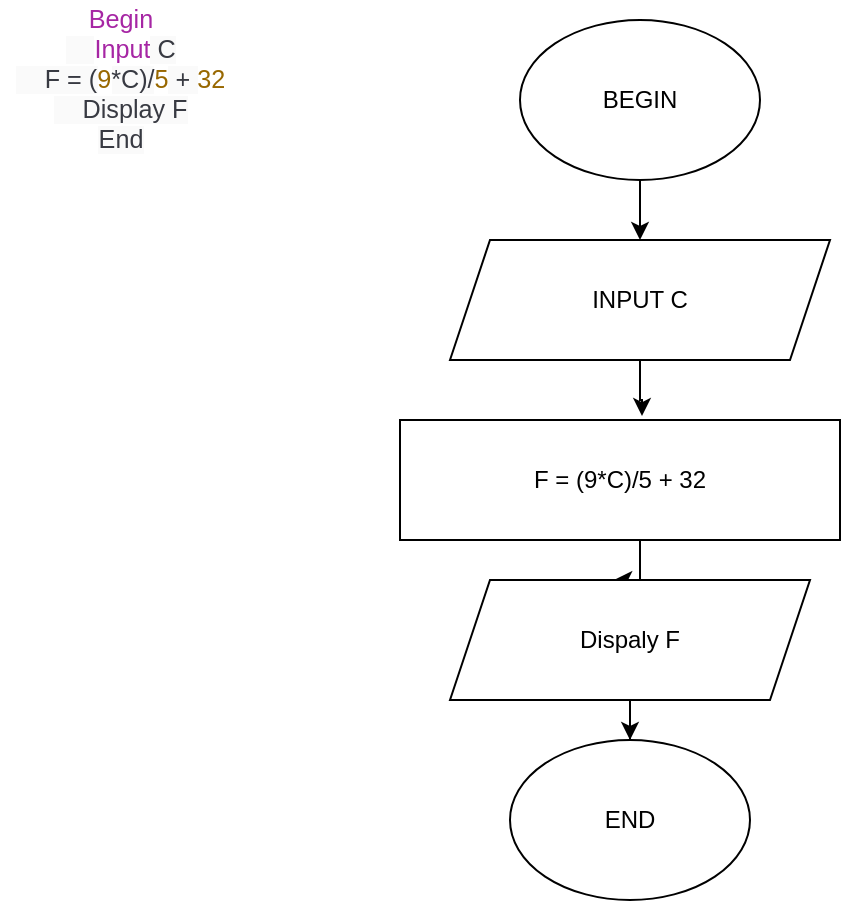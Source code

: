 <mxfile version="16.6.5" type="device"><diagram id="C5RBs43oDa-KdzZeNtuy" name="Page-1"><mxGraphModel dx="1108" dy="527" grid="1" gridSize="10" guides="1" tooltips="1" connect="1" arrows="1" fold="1" page="1" pageScale="1" pageWidth="827" pageHeight="1169" math="0" shadow="0"><root><mxCell id="WIyWlLk6GJQsqaUBKTNV-0"/><mxCell id="WIyWlLk6GJQsqaUBKTNV-1" parent="WIyWlLk6GJQsqaUBKTNV-0"/><mxCell id="L7Dyt5slipXn9y8Nsv1e-6" style="edgeStyle=orthogonalEdgeStyle;rounded=0;orthogonalLoop=1;jettySize=auto;html=1;entryX=0.5;entryY=0;entryDx=0;entryDy=0;fontSize=18;" edge="1" parent="WIyWlLk6GJQsqaUBKTNV-1" source="L7Dyt5slipXn9y8Nsv1e-0" target="L7Dyt5slipXn9y8Nsv1e-1"><mxGeometry relative="1" as="geometry"/></mxCell><mxCell id="L7Dyt5slipXn9y8Nsv1e-0" value="BEGIN" style="ellipse;whiteSpace=wrap;html=1;" vertex="1" parent="WIyWlLk6GJQsqaUBKTNV-1"><mxGeometry x="300" y="30" width="120" height="80" as="geometry"/></mxCell><mxCell id="L7Dyt5slipXn9y8Nsv1e-7" style="edgeStyle=orthogonalEdgeStyle;rounded=0;orthogonalLoop=1;jettySize=auto;html=1;entryX=0.55;entryY=-0.033;entryDx=0;entryDy=0;entryPerimeter=0;fontSize=18;" edge="1" parent="WIyWlLk6GJQsqaUBKTNV-1" source="L7Dyt5slipXn9y8Nsv1e-1" target="L7Dyt5slipXn9y8Nsv1e-2"><mxGeometry relative="1" as="geometry"/></mxCell><mxCell id="L7Dyt5slipXn9y8Nsv1e-1" value="INPUT C" style="shape=parallelogram;perimeter=parallelogramPerimeter;whiteSpace=wrap;html=1;fixedSize=1;" vertex="1" parent="WIyWlLk6GJQsqaUBKTNV-1"><mxGeometry x="265" y="140" width="190" height="60" as="geometry"/></mxCell><mxCell id="L7Dyt5slipXn9y8Nsv1e-8" style="edgeStyle=orthogonalEdgeStyle;rounded=0;orthogonalLoop=1;jettySize=auto;html=1;exitX=0.5;exitY=1;exitDx=0;exitDy=0;entryX=0.456;entryY=0;entryDx=0;entryDy=0;entryPerimeter=0;fontSize=18;" edge="1" parent="WIyWlLk6GJQsqaUBKTNV-1" source="L7Dyt5slipXn9y8Nsv1e-2" target="L7Dyt5slipXn9y8Nsv1e-3"><mxGeometry relative="1" as="geometry"><Array as="points"><mxPoint x="360" y="310"/></Array></mxGeometry></mxCell><mxCell id="L7Dyt5slipXn9y8Nsv1e-2" value="F = (9*C)/5 + 32" style="rounded=0;whiteSpace=wrap;html=1;" vertex="1" parent="WIyWlLk6GJQsqaUBKTNV-1"><mxGeometry x="240" y="230" width="220" height="60" as="geometry"/></mxCell><mxCell id="L7Dyt5slipXn9y8Nsv1e-9" style="edgeStyle=orthogonalEdgeStyle;rounded=0;orthogonalLoop=1;jettySize=auto;html=1;entryX=0.5;entryY=0;entryDx=0;entryDy=0;fontSize=18;" edge="1" parent="WIyWlLk6GJQsqaUBKTNV-1" source="L7Dyt5slipXn9y8Nsv1e-3" target="L7Dyt5slipXn9y8Nsv1e-4"><mxGeometry relative="1" as="geometry"/></mxCell><mxCell id="L7Dyt5slipXn9y8Nsv1e-3" value="Dispaly F" style="shape=parallelogram;perimeter=parallelogramPerimeter;whiteSpace=wrap;html=1;fixedSize=1;" vertex="1" parent="WIyWlLk6GJQsqaUBKTNV-1"><mxGeometry x="265" y="310" width="180" height="60" as="geometry"/></mxCell><mxCell id="L7Dyt5slipXn9y8Nsv1e-4" value="END" style="ellipse;whiteSpace=wrap;html=1;" vertex="1" parent="WIyWlLk6GJQsqaUBKTNV-1"><mxGeometry x="295" y="390" width="120" height="80" as="geometry"/></mxCell><mxCell id="L7Dyt5slipXn9y8Nsv1e-5" value="&lt;span class=&quot;hljs-keyword&quot; style=&quot;box-sizing: border-box ; color: rgb(166 , 38 , 164) ; font-family: , &amp;#34;menlo&amp;#34; , &amp;#34;monaco&amp;#34; , &amp;#34;consolas&amp;#34; , &amp;#34;liberation mono&amp;#34; , &amp;#34;courier new&amp;#34; , monospace ; font-size: 12.6px ; text-align: left&quot;&gt;Begin&lt;/span&gt;&lt;br style=&quot;box-sizing: border-box ; color: rgb(56 , 58 , 66) ; font-family: , &amp;#34;menlo&amp;#34; , &amp;#34;monaco&amp;#34; , &amp;#34;consolas&amp;#34; , &amp;#34;liberation mono&amp;#34; , &amp;#34;courier new&amp;#34; , monospace ; font-size: 12.6px ; text-align: left&quot;&gt;&lt;span style=&quot;color: rgb(56 , 58 , 66) ; font-family: , &amp;#34;menlo&amp;#34; , &amp;#34;monaco&amp;#34; , &amp;#34;consolas&amp;#34; , &amp;#34;liberation mono&amp;#34; , &amp;#34;courier new&amp;#34; , monospace ; font-size: 12.6px ; text-align: left ; background-color: rgb(250 , 250 , 250)&quot;&gt;&amp;nbsp;&amp;nbsp;&amp;nbsp; &lt;/span&gt;&lt;span class=&quot;hljs-keyword&quot; style=&quot;box-sizing: border-box ; color: rgb(166 , 38 , 164) ; font-family: , &amp;#34;menlo&amp;#34; , &amp;#34;monaco&amp;#34; , &amp;#34;consolas&amp;#34; , &amp;#34;liberation mono&amp;#34; , &amp;#34;courier new&amp;#34; , monospace ; font-size: 12.6px ; text-align: left&quot;&gt;Input&lt;/span&gt;&lt;span style=&quot;color: rgb(56 , 58 , 66) ; font-family: , &amp;#34;menlo&amp;#34; , &amp;#34;monaco&amp;#34; , &amp;#34;consolas&amp;#34; , &amp;#34;liberation mono&amp;#34; , &amp;#34;courier new&amp;#34; , monospace ; font-size: 12.6px ; text-align: left ; background-color: rgb(250 , 250 , 250)&quot;&gt; C&lt;/span&gt;&lt;br style=&quot;box-sizing: border-box ; color: rgb(56 , 58 , 66) ; font-family: , &amp;#34;menlo&amp;#34; , &amp;#34;monaco&amp;#34; , &amp;#34;consolas&amp;#34; , &amp;#34;liberation mono&amp;#34; , &amp;#34;courier new&amp;#34; , monospace ; font-size: 12.6px ; text-align: left&quot;&gt;&lt;span style=&quot;color: rgb(56 , 58 , 66) ; font-family: , &amp;#34;menlo&amp;#34; , &amp;#34;monaco&amp;#34; , &amp;#34;consolas&amp;#34; , &amp;#34;liberation mono&amp;#34; , &amp;#34;courier new&amp;#34; , monospace ; font-size: 12.6px ; text-align: left ; background-color: rgb(250 , 250 , 250)&quot;&gt;&amp;nbsp;&amp;nbsp;&amp;nbsp; F = (&lt;/span&gt;&lt;span class=&quot;hljs-number&quot; style=&quot;box-sizing: border-box ; color: rgb(152 , 104 , 1) ; font-family: , &amp;#34;menlo&amp;#34; , &amp;#34;monaco&amp;#34; , &amp;#34;consolas&amp;#34; , &amp;#34;liberation mono&amp;#34; , &amp;#34;courier new&amp;#34; , monospace ; font-size: 12.6px ; text-align: left&quot;&gt;9&lt;/span&gt;&lt;span style=&quot;color: rgb(56 , 58 , 66) ; font-family: , &amp;#34;menlo&amp;#34; , &amp;#34;monaco&amp;#34; , &amp;#34;consolas&amp;#34; , &amp;#34;liberation mono&amp;#34; , &amp;#34;courier new&amp;#34; , monospace ; font-size: 12.6px ; text-align: left ; background-color: rgb(250 , 250 , 250)&quot;&gt;*C)/&lt;/span&gt;&lt;span class=&quot;hljs-number&quot; style=&quot;box-sizing: border-box ; color: rgb(152 , 104 , 1) ; font-family: , &amp;#34;menlo&amp;#34; , &amp;#34;monaco&amp;#34; , &amp;#34;consolas&amp;#34; , &amp;#34;liberation mono&amp;#34; , &amp;#34;courier new&amp;#34; , monospace ; font-size: 12.6px ; text-align: left&quot;&gt;5&lt;/span&gt;&lt;span style=&quot;color: rgb(56 , 58 , 66) ; font-family: , &amp;#34;menlo&amp;#34; , &amp;#34;monaco&amp;#34; , &amp;#34;consolas&amp;#34; , &amp;#34;liberation mono&amp;#34; , &amp;#34;courier new&amp;#34; , monospace ; font-size: 12.6px ; text-align: left ; background-color: rgb(250 , 250 , 250)&quot;&gt; + &lt;/span&gt;&lt;span class=&quot;hljs-number&quot; style=&quot;box-sizing: border-box ; color: rgb(152 , 104 , 1) ; font-family: , &amp;#34;menlo&amp;#34; , &amp;#34;monaco&amp;#34; , &amp;#34;consolas&amp;#34; , &amp;#34;liberation mono&amp;#34; , &amp;#34;courier new&amp;#34; , monospace ; font-size: 12.6px ; text-align: left&quot;&gt;32&lt;/span&gt;&lt;br style=&quot;box-sizing: border-box ; color: rgb(56 , 58 , 66) ; font-family: , &amp;#34;menlo&amp;#34; , &amp;#34;monaco&amp;#34; , &amp;#34;consolas&amp;#34; , &amp;#34;liberation mono&amp;#34; , &amp;#34;courier new&amp;#34; , monospace ; font-size: 12.6px ; text-align: left&quot;&gt;&lt;span style=&quot;color: rgb(56 , 58 , 66) ; font-family: , &amp;#34;menlo&amp;#34; , &amp;#34;monaco&amp;#34; , &amp;#34;consolas&amp;#34; , &amp;#34;liberation mono&amp;#34; , &amp;#34;courier new&amp;#34; , monospace ; font-size: 12.6px ; text-align: left ; background-color: rgb(250 , 250 , 250)&quot;&gt;&amp;nbsp;&amp;nbsp;&amp;nbsp; Display F&lt;/span&gt;&lt;br style=&quot;box-sizing: border-box ; color: rgb(56 , 58 , 66) ; font-family: , &amp;#34;menlo&amp;#34; , &amp;#34;monaco&amp;#34; , &amp;#34;consolas&amp;#34; , &amp;#34;liberation mono&amp;#34; , &amp;#34;courier new&amp;#34; , monospace ; font-size: 12.6px ; text-align: left&quot;&gt;&lt;span style=&quot;color: rgb(56 , 58 , 66) ; font-family: , &amp;#34;menlo&amp;#34; , &amp;#34;monaco&amp;#34; , &amp;#34;consolas&amp;#34; , &amp;#34;liberation mono&amp;#34; , &amp;#34;courier new&amp;#34; , monospace ; font-size: 12.6px ; text-align: left ; background-color: rgb(250 , 250 , 250)&quot;&gt;End&lt;/span&gt;" style="text;html=1;align=center;verticalAlign=middle;resizable=0;points=[];autosize=1;strokeColor=none;fillColor=none;" vertex="1" parent="WIyWlLk6GJQsqaUBKTNV-1"><mxGeometry x="40" y="20" width="120" height="80" as="geometry"/></mxCell></root></mxGraphModel></diagram></mxfile>